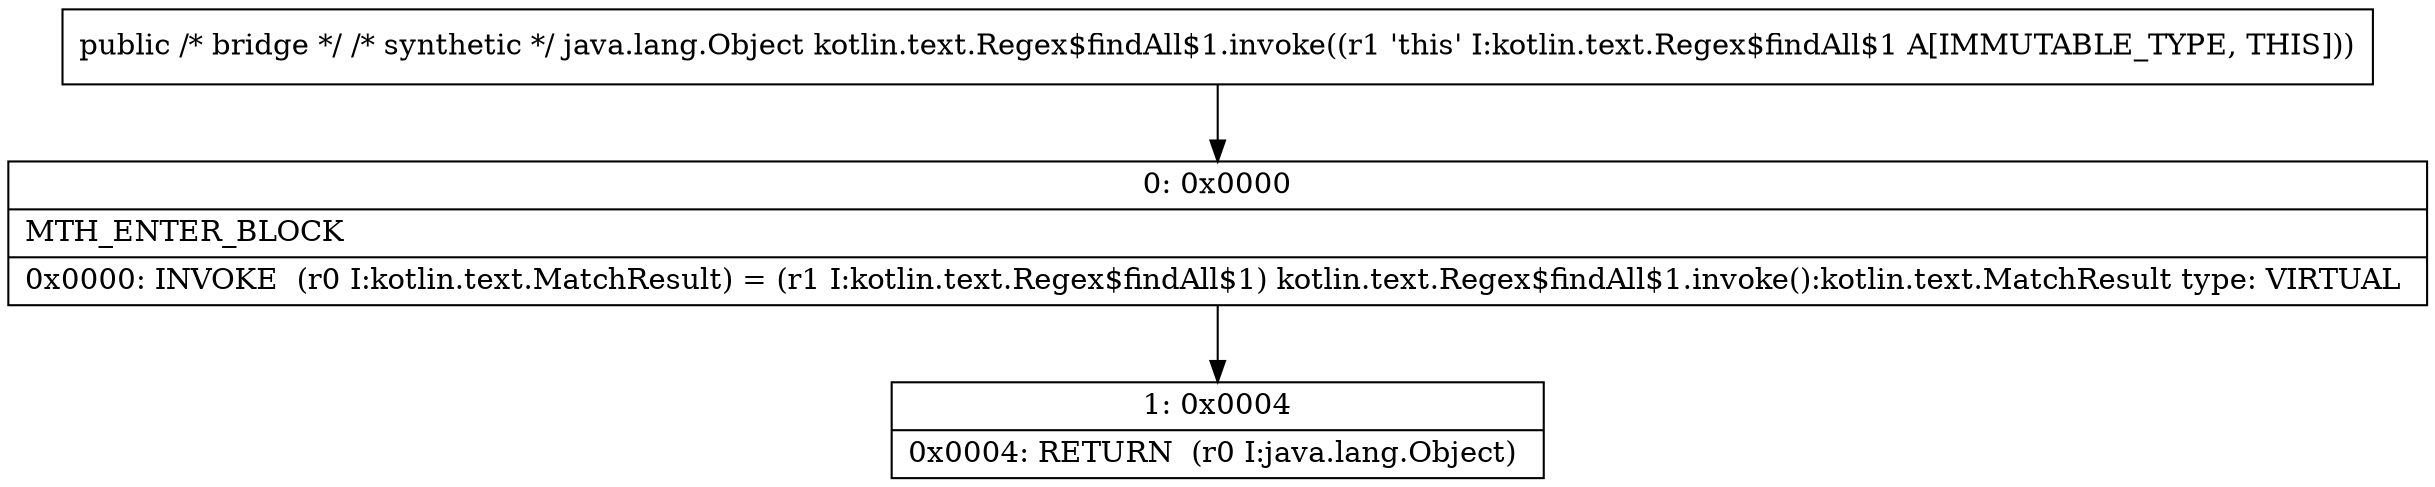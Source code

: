 digraph "CFG forkotlin.text.Regex$findAll$1.invoke()Ljava\/lang\/Object;" {
Node_0 [shape=record,label="{0\:\ 0x0000|MTH_ENTER_BLOCK\l|0x0000: INVOKE  (r0 I:kotlin.text.MatchResult) = (r1 I:kotlin.text.Regex$findAll$1) kotlin.text.Regex$findAll$1.invoke():kotlin.text.MatchResult type: VIRTUAL \l}"];
Node_1 [shape=record,label="{1\:\ 0x0004|0x0004: RETURN  (r0 I:java.lang.Object) \l}"];
MethodNode[shape=record,label="{public \/* bridge *\/ \/* synthetic *\/ java.lang.Object kotlin.text.Regex$findAll$1.invoke((r1 'this' I:kotlin.text.Regex$findAll$1 A[IMMUTABLE_TYPE, THIS])) }"];
MethodNode -> Node_0;
Node_0 -> Node_1;
}

